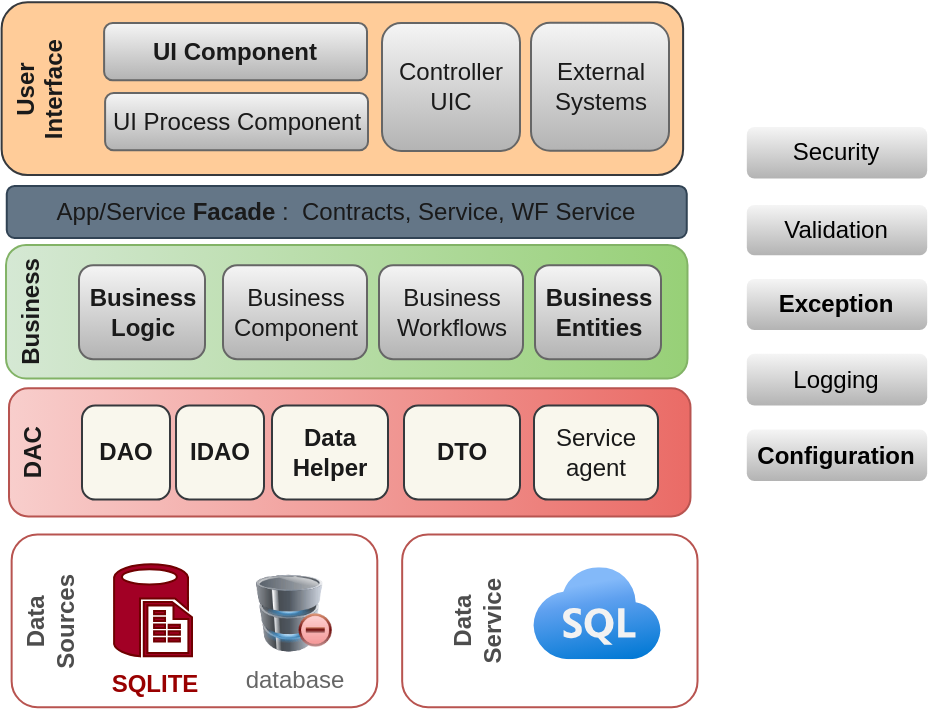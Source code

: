 <mxfile>
    <diagram id="G6nHkWCc7vtu9tW95CyX" name="Page-1">
        <mxGraphModel dx="496" dy="515" grid="1" gridSize="10" guides="1" tooltips="1" connect="1" arrows="1" fold="1" page="1" pageScale="1" pageWidth="850" pageHeight="1100" math="0" shadow="0">
            <root>
                <mxCell id="0"/>
                <mxCell id="1" parent="0"/>
                <mxCell id="2" value="&lt;font color=&quot;#1a1a1a&quot;&gt;&lt;b&gt;DAC&lt;br&gt;&lt;br&gt;&lt;br&gt;&lt;br&gt;&lt;br&gt;&lt;br&gt;&lt;br&gt;&lt;br&gt;&lt;br&gt;&lt;br&gt;&lt;br&gt;&lt;br&gt;&lt;br&gt;&lt;br&gt;&lt;br&gt;&lt;br&gt;&lt;br&gt;&lt;br&gt;&lt;br&gt;&lt;br&gt;&lt;br&gt;&lt;br&gt;&lt;/b&gt;&lt;br&gt;&lt;/font&gt;" style="rounded=1;whiteSpace=wrap;html=1;fillColor=#f8cecc;strokeColor=#b85450;rotation=-90;gradientColor=#ea6b66;" vertex="1" parent="1">
                    <mxGeometry x="203.86" y="131.83" width="64.03" height="340.74" as="geometry"/>
                </mxCell>
                <mxCell id="3" value="&lt;font color=&quot;#1a1a1a&quot;&gt;&lt;b&gt;DAO&lt;/b&gt;&lt;br&gt;&lt;/font&gt;" style="rounded=1;whiteSpace=wrap;html=1;fillColor=#f9f7ed;strokeColor=#36393d;" vertex="1" parent="1">
                    <mxGeometry x="102" y="278.81" width="44" height="47" as="geometry"/>
                </mxCell>
                <mxCell id="4" value="&lt;font color=&quot;#1a1a1a&quot;&gt;&lt;b&gt;Data Helper&lt;/b&gt;&lt;br&gt;&lt;/font&gt;" style="rounded=1;whiteSpace=wrap;html=1;fillColor=#f9f7ed;strokeColor=#36393d;" vertex="1" parent="1">
                    <mxGeometry x="197" y="278.7" width="58" height="47" as="geometry"/>
                </mxCell>
                <mxCell id="5" value="&lt;font color=&quot;#1a1a1a&quot;&gt;Service agent&lt;br&gt;&lt;/font&gt;" style="rounded=1;whiteSpace=wrap;html=1;fillColor=#f9f7ed;strokeColor=#36393d;" vertex="1" parent="1">
                    <mxGeometry x="328" y="278.81" width="62" height="47" as="geometry"/>
                </mxCell>
                <mxCell id="6" value="&lt;span style=&quot;&quot;&gt;&lt;font color=&quot;#000000&quot;&gt;Validation&lt;/font&gt;&lt;/span&gt;" style="rounded=1;whiteSpace=wrap;html=1;fillColor=#f5f5f5;strokeColor=none;gradientColor=#b3b3b3;" vertex="1" parent="1">
                    <mxGeometry x="434.41" y="178.49" width="90.19" height="25.14" as="geometry"/>
                </mxCell>
                <mxCell id="7" value="&lt;span style=&quot;&quot;&gt;&lt;font color=&quot;#000000&quot;&gt;Security&lt;/font&gt;&lt;/span&gt;" style="rounded=1;whiteSpace=wrap;html=1;fillColor=#f5f5f5;strokeColor=none;gradientColor=#b3b3b3;" vertex="1" parent="1">
                    <mxGeometry x="434.41" y="139.49" width="90.19" height="25.72" as="geometry"/>
                </mxCell>
                <mxCell id="8" value="&lt;span style=&quot;&quot;&gt;&lt;font color=&quot;#000000&quot;&gt;Logging&lt;/font&gt;&lt;/span&gt;" style="rounded=1;whiteSpace=wrap;html=1;fillColor=#f5f5f5;strokeColor=none;gradientColor=#b3b3b3;" vertex="1" parent="1">
                    <mxGeometry x="434.41" y="252.84" width="90.19" height="25.97" as="geometry"/>
                </mxCell>
                <mxCell id="9" value="&lt;span style=&quot;&quot;&gt;&lt;font color=&quot;#000000&quot;&gt;&lt;b&gt;Exception&lt;/b&gt;&lt;/font&gt;&lt;/span&gt;" style="rounded=1;whiteSpace=wrap;html=1;fillColor=#f5f5f5;strokeColor=none;gradientColor=#b3b3b3;" vertex="1" parent="1">
                    <mxGeometry x="434.41" y="215.49" width="90.19" height="25.56" as="geometry"/>
                </mxCell>
                <mxCell id="10" value="&lt;div style=&quot;&quot;&gt;&lt;font color=&quot;#000000&quot;&gt;&lt;b&gt;Configuration&lt;/b&gt;&lt;/font&gt;&lt;/div&gt;" style="rounded=1;whiteSpace=wrap;html=1;fillColor=#f5f5f5;strokeColor=none;gradientColor=#b3b3b3;" vertex="1" parent="1">
                    <mxGeometry x="434.4" y="290.74" width="90.19" height="25.75" as="geometry"/>
                </mxCell>
                <mxCell id="11" value="&lt;font color=&quot;#1a1a1a&quot;&gt;&lt;b&gt;Business&lt;br&gt;&lt;br&gt;&lt;br&gt;&lt;br&gt;&lt;br&gt;&lt;br&gt;&lt;br&gt;&lt;br&gt;&lt;br&gt;&lt;br&gt;&lt;br&gt;&lt;br&gt;&lt;br&gt;&lt;br&gt;&lt;br&gt;&lt;br&gt;&lt;br&gt;&lt;br&gt;&lt;br&gt;&lt;br&gt;&lt;br&gt;&lt;br&gt;&lt;/b&gt;&lt;br&gt;&lt;/font&gt;" style="rounded=1;whiteSpace=wrap;html=1;fillColor=#d5e8d4;strokeColor=#82b366;rotation=-90;gradientColor=#97d077;" vertex="1" parent="1">
                    <mxGeometry x="200.99" y="61.49" width="66.78" height="340.74" as="geometry"/>
                </mxCell>
                <mxCell id="12" value="&lt;span style=&quot;color: rgb(26, 26, 26);&quot;&gt;&lt;b&gt;Business Logic&lt;/b&gt;&lt;/span&gt;" style="rounded=1;whiteSpace=wrap;html=1;fillColor=#f5f5f5;strokeColor=#666666;gradientColor=#b3b3b3;" vertex="1" parent="1">
                    <mxGeometry x="100.5" y="208.57" width="63" height="47" as="geometry"/>
                </mxCell>
                <mxCell id="13" value="&lt;font color=&quot;#1a1a1a&quot;&gt;&lt;b&gt;Business Entities&lt;/b&gt;&lt;/font&gt;" style="rounded=1;whiteSpace=wrap;html=1;fillColor=#f5f5f5;strokeColor=#666666;gradientColor=#b3b3b3;" vertex="1" parent="1">
                    <mxGeometry x="328.5" y="208.57" width="63" height="47" as="geometry"/>
                </mxCell>
                <mxCell id="14" value="&lt;font color=&quot;#1a1a1a&quot;&gt;Business Component&lt;/font&gt;" style="rounded=1;whiteSpace=wrap;html=1;fillColor=#f5f5f5;strokeColor=#666666;gradientColor=#b3b3b3;" vertex="1" parent="1">
                    <mxGeometry x="172.5" y="208.57" width="72" height="47" as="geometry"/>
                </mxCell>
                <mxCell id="15" value="&lt;font color=&quot;#1a1a1a&quot;&gt;Business Workflows&lt;/font&gt;" style="rounded=1;whiteSpace=wrap;html=1;fillColor=#f5f5f5;strokeColor=#666666;gradientColor=#b3b3b3;" vertex="1" parent="1">
                    <mxGeometry x="250.5" y="208.57" width="72" height="47" as="geometry"/>
                </mxCell>
                <mxCell id="16" value="&lt;font color=&quot;#1a1a1a&quot;&gt;App/Service &lt;b&gt;Facade &lt;/b&gt;:&amp;nbsp; Contracts, Service, WF Service&lt;/font&gt;" style="rounded=1;whiteSpace=wrap;html=1;fillColor=#647687;strokeColor=#314354;fontColor=#ffffff;" vertex="1" parent="1">
                    <mxGeometry x="64.38" y="168.95" width="340" height="26" as="geometry"/>
                </mxCell>
                <mxCell id="17" value="&lt;b style=&quot;&quot;&gt;&lt;font color=&quot;#4d4d4d&quot;&gt;Data&lt;br&gt;Sources&lt;br&gt;&lt;br&gt;&lt;br&gt;&lt;br&gt;&lt;br&gt;&lt;br&gt;&lt;br&gt;&lt;br&gt;&lt;br&gt;&lt;br&gt;&lt;/font&gt;&lt;br&gt;&lt;/b&gt;" style="rounded=1;whiteSpace=wrap;html=1;fillColor=none;strokeColor=#b85450;rotation=-90;gradientColor=#ea6b66;" vertex="1" parent="1">
                    <mxGeometry x="115.05" y="294.99" width="86.37" height="182.83" as="geometry"/>
                </mxCell>
                <mxCell id="18" value="&lt;b style=&quot;&quot;&gt;&lt;font color=&quot;#4d4d4d&quot;&gt;Data&lt;br&gt;Service&lt;br&gt;&lt;br&gt;&lt;br&gt;&lt;br&gt;&lt;br&gt;&lt;/font&gt;&lt;br&gt;&lt;/b&gt;" style="rounded=1;whiteSpace=wrap;html=1;fillColor=none;strokeColor=#b85450;rotation=-90;gradientColor=#ea6b66;" vertex="1" parent="1">
                    <mxGeometry x="292.74" y="312.57" width="86.37" height="147.68" as="geometry"/>
                </mxCell>
                <mxCell id="19" value="&lt;font color=&quot;#1a1a1a&quot;&gt;&lt;b&gt;User&lt;br&gt;Interface&lt;br&gt;&lt;br&gt;&lt;br&gt;&lt;br&gt;&lt;br&gt;&lt;br&gt;&lt;br&gt;&lt;br&gt;&lt;br&gt;&lt;br&gt;&lt;br&gt;&lt;br&gt;&lt;br&gt;&lt;br&gt;&lt;br&gt;&lt;br&gt;&lt;br&gt;&lt;br&gt;&lt;br&gt;&lt;br&gt;&lt;br&gt;&lt;/b&gt;&lt;br&gt;&lt;/font&gt;" style="rounded=1;whiteSpace=wrap;html=1;fillColor=#ffcc99;strokeColor=#36393d;rotation=-90;" vertex="1" parent="1">
                    <mxGeometry x="189" y="-50.0" width="86.37" height="340.74" as="geometry"/>
                </mxCell>
                <mxCell id="20" value="&lt;span style=&quot;color: rgb(26, 26, 26);&quot;&gt;UI Process Component&lt;/span&gt;" style="rounded=1;whiteSpace=wrap;html=1;fillColor=#f5f5f5;strokeColor=#666666;gradientColor=#b3b3b3;" vertex="1" parent="1">
                    <mxGeometry x="113.55" y="122.49" width="131.45" height="28.62" as="geometry"/>
                </mxCell>
                <mxCell id="21" value="&lt;span style=&quot;color: rgb(26, 26, 26);&quot;&gt;&lt;b&gt;UI Component&lt;/b&gt;&lt;/span&gt;" style="rounded=1;whiteSpace=wrap;html=1;fillColor=#f5f5f5;strokeColor=#666666;gradientColor=#b3b3b3;" vertex="1" parent="1">
                    <mxGeometry x="113.05" y="87.49" width="131.45" height="28.62" as="geometry"/>
                </mxCell>
                <mxCell id="22" value="&lt;span style=&quot;color: rgb(26, 26, 26);&quot;&gt;Controller&lt;br&gt;UIC&lt;br&gt;&lt;/span&gt;" style="rounded=1;whiteSpace=wrap;html=1;fillColor=#f5f5f5;strokeColor=#666666;gradientColor=#b3b3b3;" vertex="1" parent="1">
                    <mxGeometry x="252" y="87.49" width="69" height="64" as="geometry"/>
                </mxCell>
                <mxCell id="23" value="&lt;span style=&quot;color: rgb(26, 26, 26);&quot;&gt;External&lt;br&gt;Systems&lt;br&gt;&lt;/span&gt;" style="rounded=1;whiteSpace=wrap;html=1;fillColor=#f5f5f5;strokeColor=#666666;gradientColor=#b3b3b3;" vertex="1" parent="1">
                    <mxGeometry x="326.5" y="87.37" width="69" height="64" as="geometry"/>
                </mxCell>
                <mxCell id="24" value="&lt;b&gt;&lt;font color=&quot;#990000&quot;&gt;SQLITE&lt;/font&gt;&lt;/b&gt;" style="verticalLabelPosition=bottom;html=1;verticalAlign=top;align=center;strokeColor=#6F0000;fillColor=#a20025;shape=mxgraph.azure.sql_reporting;fontColor=#ffffff;" vertex="1" parent="1">
                    <mxGeometry x="118.05" y="358.17" width="38.95" height="46" as="geometry"/>
                </mxCell>
                <mxCell id="25" value="&lt;font color=&quot;#666666&quot;&gt;database&lt;/font&gt;" style="image;html=1;image=img/lib/clip_art/computers/Database_Minus_128x128.png;strokeColor=default;fontColor=#FFFFFF;fillColor=none;" vertex="1" parent="1">
                    <mxGeometry x="189" y="362.91" width="38" height="39.32" as="geometry"/>
                </mxCell>
                <mxCell id="26" value="" style="aspect=fixed;html=1;points=[];align=center;image;fontSize=12;image=img/lib/azure2/databases/Azure_SQL.svg;strokeColor=default;fontColor=#FFFFFF;fillColor=none;" vertex="1" parent="1">
                    <mxGeometry x="327.5" y="359.57" width="64" height="46" as="geometry"/>
                </mxCell>
                <mxCell id="27" value="&lt;font color=&quot;#1a1a1a&quot;&gt;&lt;b&gt;DTO&lt;/b&gt;&lt;br&gt;&lt;/font&gt;" style="rounded=1;whiteSpace=wrap;html=1;fillColor=#f9f7ed;strokeColor=#36393d;" vertex="1" parent="1">
                    <mxGeometry x="263" y="278.7" width="58" height="47" as="geometry"/>
                </mxCell>
                <mxCell id="28" value="&lt;font color=&quot;#1a1a1a&quot;&gt;&lt;b&gt;IDAO&lt;/b&gt;&lt;br&gt;&lt;/font&gt;" style="rounded=1;whiteSpace=wrap;html=1;fillColor=#f9f7ed;strokeColor=#36393d;" vertex="1" parent="1">
                    <mxGeometry x="149" y="278.7" width="44" height="47" as="geometry"/>
                </mxCell>
            </root>
        </mxGraphModel>
    </diagram>
</mxfile>